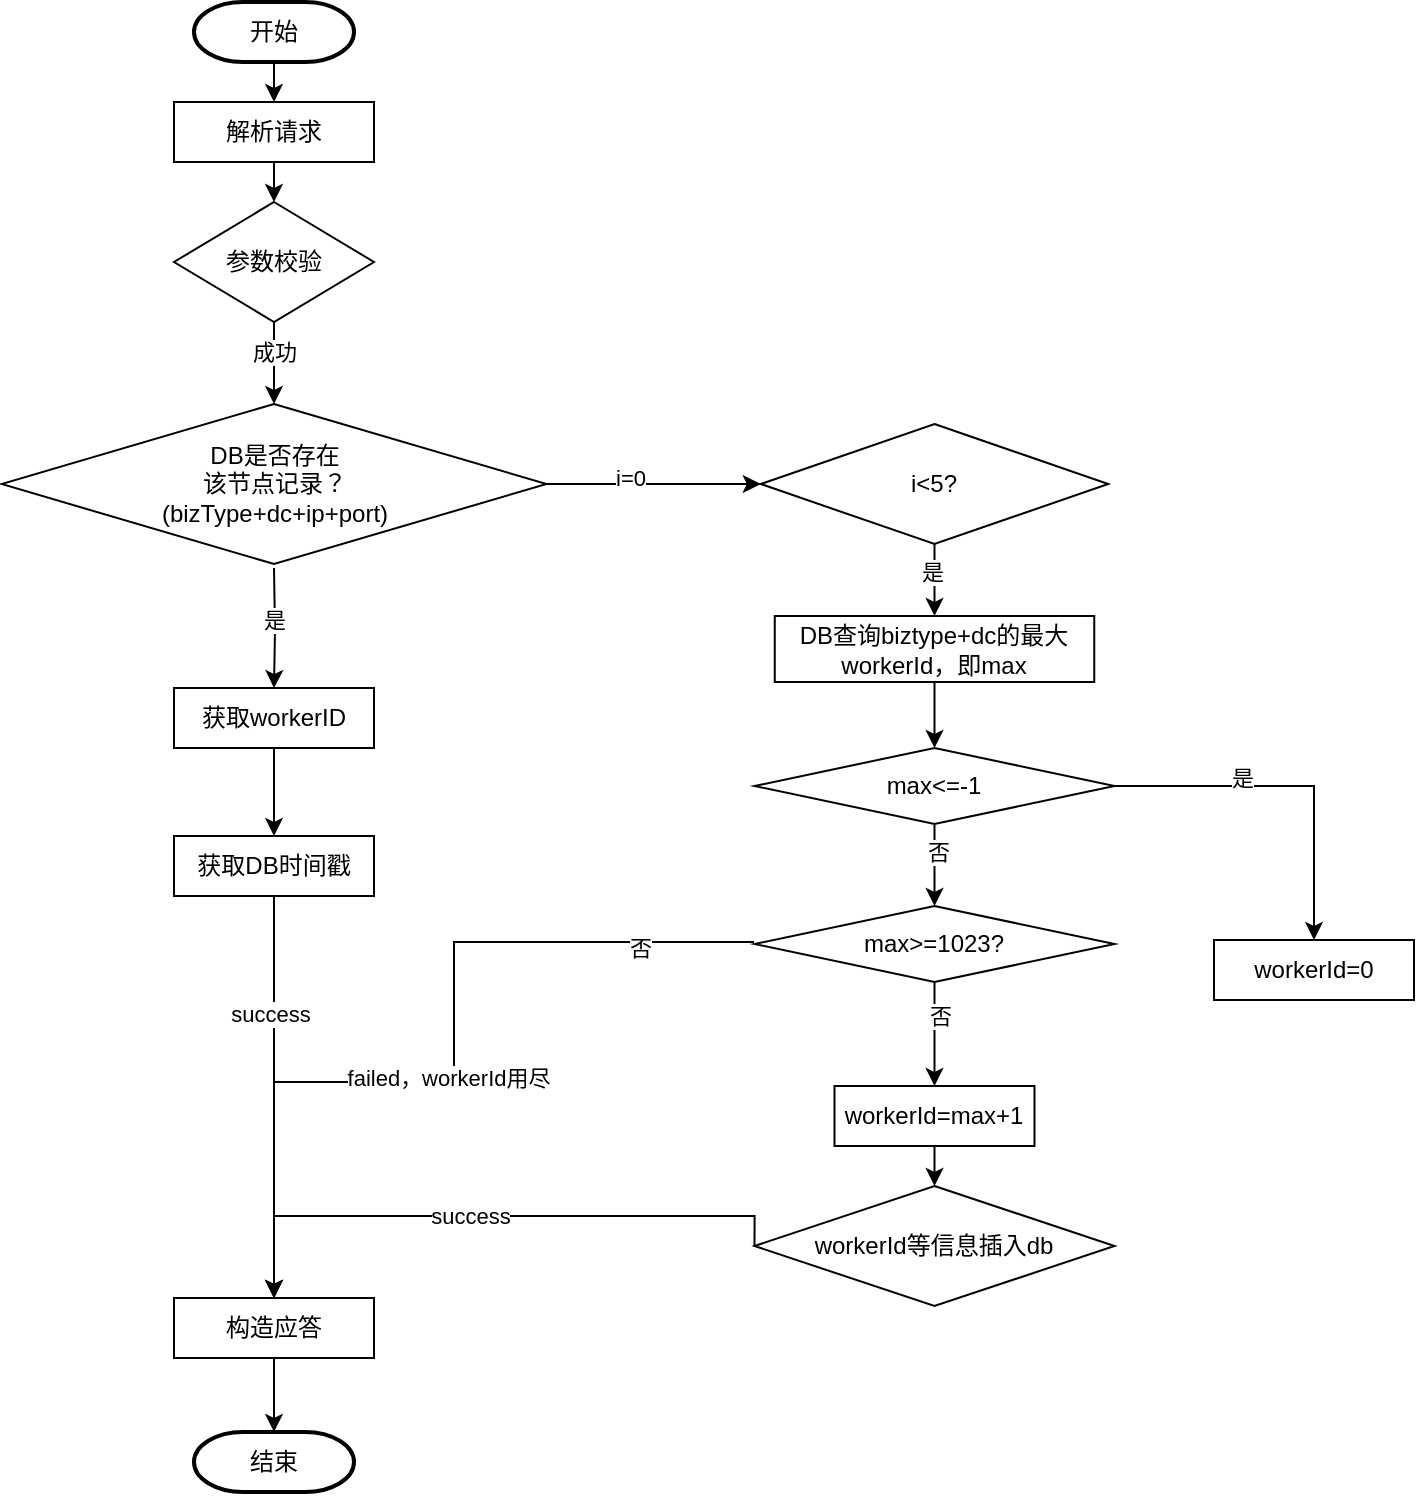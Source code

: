 <mxfile version="21.7.2" type="github">
  <diagram name="第 1 页" id="D2WBVVaoYGSbiSeDBP_E">
    <mxGraphModel dx="1590" dy="1249" grid="1" gridSize="10" guides="1" tooltips="1" connect="1" arrows="1" fold="1" page="1" pageScale="1" pageWidth="827" pageHeight="1169" math="0" shadow="0">
      <root>
        <mxCell id="0" />
        <mxCell id="1" parent="0" />
        <mxCell id="kB0--vNGY-SJTRcUnpSf-7" style="edgeStyle=orthogonalEdgeStyle;rounded=0;orthogonalLoop=1;jettySize=auto;html=1;exitX=0.5;exitY=1;exitDx=0;exitDy=0;exitPerimeter=0;entryX=0.5;entryY=0;entryDx=0;entryDy=0;" parent="1" source="kB0--vNGY-SJTRcUnpSf-1" target="kB0--vNGY-SJTRcUnpSf-2" edge="1">
          <mxGeometry relative="1" as="geometry" />
        </mxCell>
        <mxCell id="kB0--vNGY-SJTRcUnpSf-1" value="开始" style="strokeWidth=2;html=1;shape=mxgraph.flowchart.terminator;whiteSpace=wrap;" parent="1" vertex="1">
          <mxGeometry x="80" y="40" width="80" height="30" as="geometry" />
        </mxCell>
        <mxCell id="kB0--vNGY-SJTRcUnpSf-8" style="edgeStyle=orthogonalEdgeStyle;rounded=0;orthogonalLoop=1;jettySize=auto;html=1;exitX=0.5;exitY=1;exitDx=0;exitDy=0;entryX=0.5;entryY=0;entryDx=0;entryDy=0;" parent="1" source="kB0--vNGY-SJTRcUnpSf-2" target="kB0--vNGY-SJTRcUnpSf-4" edge="1">
          <mxGeometry relative="1" as="geometry" />
        </mxCell>
        <mxCell id="kB0--vNGY-SJTRcUnpSf-2" value="解析请求" style="rounded=0;whiteSpace=wrap;html=1;" parent="1" vertex="1">
          <mxGeometry x="70" y="90" width="100" height="30" as="geometry" />
        </mxCell>
        <mxCell id="kB0--vNGY-SJTRcUnpSf-9" style="edgeStyle=orthogonalEdgeStyle;rounded=0;orthogonalLoop=1;jettySize=auto;html=1;exitX=0.5;exitY=1;exitDx=0;exitDy=0;entryX=0.5;entryY=0;entryDx=0;entryDy=0;" parent="1" source="kB0--vNGY-SJTRcUnpSf-4" target="kB0--vNGY-SJTRcUnpSf-6" edge="1">
          <mxGeometry relative="1" as="geometry" />
        </mxCell>
        <mxCell id="n8zfWOy15WHfuoUj4xrJ-9" value="成功" style="edgeLabel;html=1;align=center;verticalAlign=middle;resizable=0;points=[];" parent="kB0--vNGY-SJTRcUnpSf-9" vertex="1" connectable="0">
          <mxGeometry x="-0.6" y="-2" relative="1" as="geometry">
            <mxPoint x="2" y="7" as="offset" />
          </mxGeometry>
        </mxCell>
        <mxCell id="kB0--vNGY-SJTRcUnpSf-4" value="参数校验" style="rhombus;whiteSpace=wrap;html=1;" parent="1" vertex="1">
          <mxGeometry x="70" y="140" width="100" height="60" as="geometry" />
        </mxCell>
        <mxCell id="n8zfWOy15WHfuoUj4xrJ-3" style="edgeStyle=orthogonalEdgeStyle;rounded=0;orthogonalLoop=1;jettySize=auto;html=1;exitX=0.5;exitY=1;exitDx=0;exitDy=0;entryX=0.5;entryY=0;entryDx=0;entryDy=0;" parent="1" target="n8zfWOy15WHfuoUj4xrJ-1" edge="1">
          <mxGeometry relative="1" as="geometry">
            <mxPoint x="120" y="323" as="sourcePoint" />
          </mxGeometry>
        </mxCell>
        <mxCell id="n8zfWOy15WHfuoUj4xrJ-17" value="是" style="edgeLabel;html=1;align=center;verticalAlign=middle;resizable=0;points=[];" parent="n8zfWOy15WHfuoUj4xrJ-3" vertex="1" connectable="0">
          <mxGeometry x="-0.035" y="2" relative="1" as="geometry">
            <mxPoint x="-3" y="-3" as="offset" />
          </mxGeometry>
        </mxCell>
        <mxCell id="9NZSGra978tFv661RWHR-22" style="edgeStyle=orthogonalEdgeStyle;rounded=0;orthogonalLoop=1;jettySize=auto;html=1;exitX=1;exitY=0.5;exitDx=0;exitDy=0;entryX=0;entryY=0.5;entryDx=0;entryDy=0;" edge="1" parent="1" source="kB0--vNGY-SJTRcUnpSf-6" target="9NZSGra978tFv661RWHR-21">
          <mxGeometry relative="1" as="geometry" />
        </mxCell>
        <mxCell id="9NZSGra978tFv661RWHR-23" value="i=0" style="edgeLabel;html=1;align=center;verticalAlign=middle;resizable=0;points=[];" vertex="1" connectable="0" parent="9NZSGra978tFv661RWHR-22">
          <mxGeometry x="-0.239" y="3" relative="1" as="geometry">
            <mxPoint as="offset" />
          </mxGeometry>
        </mxCell>
        <mxCell id="kB0--vNGY-SJTRcUnpSf-6" value="DB是否存在&lt;br&gt;该节点记录？&lt;br&gt;(bizType+dc+ip+port)" style="rhombus;whiteSpace=wrap;html=1;" parent="1" vertex="1">
          <mxGeometry x="-16.25" y="241" width="272.5" height="80" as="geometry" />
        </mxCell>
        <mxCell id="n8zfWOy15WHfuoUj4xrJ-4" style="edgeStyle=orthogonalEdgeStyle;rounded=0;orthogonalLoop=1;jettySize=auto;html=1;exitX=0.5;exitY=1;exitDx=0;exitDy=0;entryX=0.5;entryY=0;entryDx=0;entryDy=0;" parent="1" source="n8zfWOy15WHfuoUj4xrJ-1" target="n8zfWOy15WHfuoUj4xrJ-2" edge="1">
          <mxGeometry relative="1" as="geometry" />
        </mxCell>
        <mxCell id="n8zfWOy15WHfuoUj4xrJ-1" value="获取workerID" style="rounded=0;whiteSpace=wrap;html=1;" parent="1" vertex="1">
          <mxGeometry x="70" y="383" width="100" height="30" as="geometry" />
        </mxCell>
        <mxCell id="n8zfWOy15WHfuoUj4xrJ-2" value="获取DB时间戳" style="rounded=0;whiteSpace=wrap;html=1;" parent="1" vertex="1">
          <mxGeometry x="70" y="457" width="100" height="30" as="geometry" />
        </mxCell>
        <mxCell id="n8zfWOy15WHfuoUj4xrJ-5" value="结束" style="strokeWidth=2;html=1;shape=mxgraph.flowchart.terminator;whiteSpace=wrap;" parent="1" vertex="1">
          <mxGeometry x="80" y="755" width="80" height="30" as="geometry" />
        </mxCell>
        <mxCell id="n8zfWOy15WHfuoUj4xrJ-21" value="" style="edgeStyle=orthogonalEdgeStyle;rounded=0;orthogonalLoop=1;jettySize=auto;html=1;exitX=0.5;exitY=1;exitDx=0;exitDy=0;entryX=0.5;entryY=0;entryDx=0;entryDy=0;entryPerimeter=0;" parent="1" source="n8zfWOy15WHfuoUj4xrJ-2" target="n8zfWOy15WHfuoUj4xrJ-20" edge="1">
          <mxGeometry relative="1" as="geometry">
            <mxPoint x="120" y="444" as="sourcePoint" />
            <mxPoint x="120" y="524" as="targetPoint" />
          </mxGeometry>
        </mxCell>
        <mxCell id="9NZSGra978tFv661RWHR-8" value="success" style="edgeLabel;html=1;align=center;verticalAlign=middle;resizable=0;points=[];" vertex="1" connectable="0" parent="n8zfWOy15WHfuoUj4xrJ-21">
          <mxGeometry x="-0.417" y="-2" relative="1" as="geometry">
            <mxPoint as="offset" />
          </mxGeometry>
        </mxCell>
        <mxCell id="n8zfWOy15WHfuoUj4xrJ-22" style="edgeStyle=orthogonalEdgeStyle;rounded=0;orthogonalLoop=1;jettySize=auto;html=1;exitX=0.5;exitY=1;exitDx=0;exitDy=0;entryX=0.5;entryY=0;entryDx=0;entryDy=0;entryPerimeter=0;" parent="1" source="n8zfWOy15WHfuoUj4xrJ-20" target="n8zfWOy15WHfuoUj4xrJ-5" edge="1">
          <mxGeometry relative="1" as="geometry" />
        </mxCell>
        <mxCell id="n8zfWOy15WHfuoUj4xrJ-20" value="构造应答" style="rounded=0;whiteSpace=wrap;html=1;" parent="1" vertex="1">
          <mxGeometry x="70" y="688" width="100" height="30" as="geometry" />
        </mxCell>
        <mxCell id="9NZSGra978tFv661RWHR-16" style="edgeStyle=orthogonalEdgeStyle;rounded=0;orthogonalLoop=1;jettySize=auto;html=1;exitX=0.5;exitY=1;exitDx=0;exitDy=0;entryX=0.5;entryY=0;entryDx=0;entryDy=0;" edge="1" parent="1" source="9NZSGra978tFv661RWHR-2" target="9NZSGra978tFv661RWHR-15">
          <mxGeometry relative="1" as="geometry" />
        </mxCell>
        <mxCell id="9NZSGra978tFv661RWHR-2" value="workerId=max+1" style="rounded=0;whiteSpace=wrap;html=1;" vertex="1" parent="1">
          <mxGeometry x="400.25" y="582" width="100" height="30" as="geometry" />
        </mxCell>
        <mxCell id="9NZSGra978tFv661RWHR-6" style="edgeStyle=orthogonalEdgeStyle;rounded=0;orthogonalLoop=1;jettySize=auto;html=1;exitX=0.5;exitY=1;exitDx=0;exitDy=0;entryX=0.5;entryY=0;entryDx=0;entryDy=0;" edge="1" parent="1" source="9NZSGra978tFv661RWHR-3" target="9NZSGra978tFv661RWHR-2">
          <mxGeometry relative="1" as="geometry" />
        </mxCell>
        <mxCell id="9NZSGra978tFv661RWHR-7" value="否" style="edgeLabel;html=1;align=center;verticalAlign=middle;resizable=0;points=[];" vertex="1" connectable="0" parent="9NZSGra978tFv661RWHR-6">
          <mxGeometry x="-0.353" y="2" relative="1" as="geometry">
            <mxPoint as="offset" />
          </mxGeometry>
        </mxCell>
        <mxCell id="9NZSGra978tFv661RWHR-9" style="edgeStyle=orthogonalEdgeStyle;rounded=0;orthogonalLoop=1;jettySize=auto;html=1;entryX=0.5;entryY=0;entryDx=0;entryDy=0;" edge="1" parent="1" target="n8zfWOy15WHfuoUj4xrJ-20">
          <mxGeometry relative="1" as="geometry">
            <mxPoint x="360" y="510" as="sourcePoint" />
            <mxPoint x="120" y="620" as="targetPoint" />
            <Array as="points">
              <mxPoint x="360" y="510" />
              <mxPoint x="210" y="510" />
              <mxPoint x="210" y="580" />
              <mxPoint x="120" y="580" />
            </Array>
          </mxGeometry>
        </mxCell>
        <mxCell id="9NZSGra978tFv661RWHR-10" value="failed，workerId用尽" style="edgeLabel;html=1;align=center;verticalAlign=middle;resizable=0;points=[];" vertex="1" connectable="0" parent="9NZSGra978tFv661RWHR-9">
          <mxGeometry x="0.042" y="-3" relative="1" as="geometry">
            <mxPoint as="offset" />
          </mxGeometry>
        </mxCell>
        <mxCell id="9NZSGra978tFv661RWHR-37" value="否" style="edgeLabel;html=1;align=center;verticalAlign=middle;resizable=0;points=[];" vertex="1" connectable="0" parent="9NZSGra978tFv661RWHR-9">
          <mxGeometry x="-0.727" y="3" relative="1" as="geometry">
            <mxPoint as="offset" />
          </mxGeometry>
        </mxCell>
        <mxCell id="9NZSGra978tFv661RWHR-3" value="max&amp;gt;=1023?" style="rhombus;whiteSpace=wrap;html=1;" vertex="1" parent="1">
          <mxGeometry x="360.25" y="492" width="180" height="38" as="geometry" />
        </mxCell>
        <mxCell id="9NZSGra978tFv661RWHR-17" style="edgeStyle=orthogonalEdgeStyle;rounded=0;orthogonalLoop=1;jettySize=auto;html=1;exitX=0;exitY=0.5;exitDx=0;exitDy=0;entryX=0.5;entryY=0;entryDx=0;entryDy=0;" edge="1" parent="1" source="9NZSGra978tFv661RWHR-15" target="n8zfWOy15WHfuoUj4xrJ-20">
          <mxGeometry relative="1" as="geometry">
            <Array as="points">
              <mxPoint x="120" y="647" />
            </Array>
          </mxGeometry>
        </mxCell>
        <mxCell id="9NZSGra978tFv661RWHR-18" value="success" style="edgeLabel;html=1;align=center;verticalAlign=middle;resizable=0;points=[];" vertex="1" connectable="0" parent="9NZSGra978tFv661RWHR-17">
          <mxGeometry x="0.066" relative="1" as="geometry">
            <mxPoint as="offset" />
          </mxGeometry>
        </mxCell>
        <mxCell id="9NZSGra978tFv661RWHR-15" value="workerId等信息插入db" style="rhombus;whiteSpace=wrap;html=1;" vertex="1" parent="1">
          <mxGeometry x="360.25" y="632" width="180" height="60" as="geometry" />
        </mxCell>
        <mxCell id="9NZSGra978tFv661RWHR-25" style="edgeStyle=orthogonalEdgeStyle;rounded=0;orthogonalLoop=1;jettySize=auto;html=1;exitX=0.5;exitY=1;exitDx=0;exitDy=0;entryX=0.5;entryY=0;entryDx=0;entryDy=0;" edge="1" parent="1" source="9NZSGra978tFv661RWHR-21">
          <mxGeometry relative="1" as="geometry">
            <mxPoint x="450.25" y="347" as="targetPoint" />
          </mxGeometry>
        </mxCell>
        <mxCell id="9NZSGra978tFv661RWHR-26" value="是" style="edgeLabel;html=1;align=center;verticalAlign=middle;resizable=0;points=[];" vertex="1" connectable="0" parent="9NZSGra978tFv661RWHR-25">
          <mxGeometry x="-0.25" y="-2" relative="1" as="geometry">
            <mxPoint as="offset" />
          </mxGeometry>
        </mxCell>
        <mxCell id="9NZSGra978tFv661RWHR-21" value="i&amp;lt;5?" style="rhombus;whiteSpace=wrap;html=1;" vertex="1" parent="1">
          <mxGeometry x="363.38" y="251" width="173.75" height="60" as="geometry" />
        </mxCell>
        <mxCell id="9NZSGra978tFv661RWHR-32" style="edgeStyle=orthogonalEdgeStyle;rounded=0;orthogonalLoop=1;jettySize=auto;html=1;exitX=0.5;exitY=1;exitDx=0;exitDy=0;entryX=0.5;entryY=0;entryDx=0;entryDy=0;" edge="1" parent="1" source="9NZSGra978tFv661RWHR-27" target="9NZSGra978tFv661RWHR-29">
          <mxGeometry relative="1" as="geometry" />
        </mxCell>
        <mxCell id="9NZSGra978tFv661RWHR-27" value="DB查询biztype+dc的最大workerId，即max" style="rounded=0;whiteSpace=wrap;html=1;" vertex="1" parent="1">
          <mxGeometry x="370.38" y="347" width="159.75" height="33" as="geometry" />
        </mxCell>
        <mxCell id="9NZSGra978tFv661RWHR-33" style="edgeStyle=orthogonalEdgeStyle;rounded=0;orthogonalLoop=1;jettySize=auto;html=1;exitX=1;exitY=0.5;exitDx=0;exitDy=0;entryX=0.5;entryY=0;entryDx=0;entryDy=0;" edge="1" parent="1" source="9NZSGra978tFv661RWHR-29" target="9NZSGra978tFv661RWHR-31">
          <mxGeometry relative="1" as="geometry" />
        </mxCell>
        <mxCell id="9NZSGra978tFv661RWHR-36" value="是" style="edgeLabel;html=1;align=center;verticalAlign=middle;resizable=0;points=[];" vertex="1" connectable="0" parent="9NZSGra978tFv661RWHR-33">
          <mxGeometry x="-0.279" y="4" relative="1" as="geometry">
            <mxPoint as="offset" />
          </mxGeometry>
        </mxCell>
        <mxCell id="9NZSGra978tFv661RWHR-34" style="edgeStyle=orthogonalEdgeStyle;rounded=0;orthogonalLoop=1;jettySize=auto;html=1;exitX=0.5;exitY=1;exitDx=0;exitDy=0;entryX=0.5;entryY=0;entryDx=0;entryDy=0;" edge="1" parent="1" source="9NZSGra978tFv661RWHR-29" target="9NZSGra978tFv661RWHR-3">
          <mxGeometry relative="1" as="geometry" />
        </mxCell>
        <mxCell id="9NZSGra978tFv661RWHR-35" value="否" style="edgeLabel;html=1;align=center;verticalAlign=middle;resizable=0;points=[];" vertex="1" connectable="0" parent="9NZSGra978tFv661RWHR-34">
          <mxGeometry x="-0.333" y="1" relative="1" as="geometry">
            <mxPoint as="offset" />
          </mxGeometry>
        </mxCell>
        <mxCell id="9NZSGra978tFv661RWHR-29" value="max&amp;lt;=-1" style="rhombus;whiteSpace=wrap;html=1;" vertex="1" parent="1">
          <mxGeometry x="360.26" y="413" width="180" height="38" as="geometry" />
        </mxCell>
        <mxCell id="9NZSGra978tFv661RWHR-31" value="workerId=0" style="rounded=0;whiteSpace=wrap;html=1;" vertex="1" parent="1">
          <mxGeometry x="590" y="509" width="100" height="30" as="geometry" />
        </mxCell>
      </root>
    </mxGraphModel>
  </diagram>
</mxfile>
